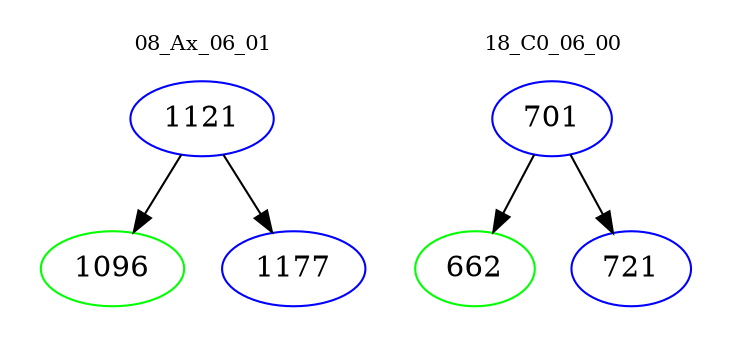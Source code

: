 digraph{
subgraph cluster_0 {
color = white
label = "08_Ax_06_01";
fontsize=10;
T0_1121 [label="1121", color="blue"]
T0_1121 -> T0_1096 [color="black"]
T0_1096 [label="1096", color="green"]
T0_1121 -> T0_1177 [color="black"]
T0_1177 [label="1177", color="blue"]
}
subgraph cluster_1 {
color = white
label = "18_C0_06_00";
fontsize=10;
T1_701 [label="701", color="blue"]
T1_701 -> T1_662 [color="black"]
T1_662 [label="662", color="green"]
T1_701 -> T1_721 [color="black"]
T1_721 [label="721", color="blue"]
}
}
